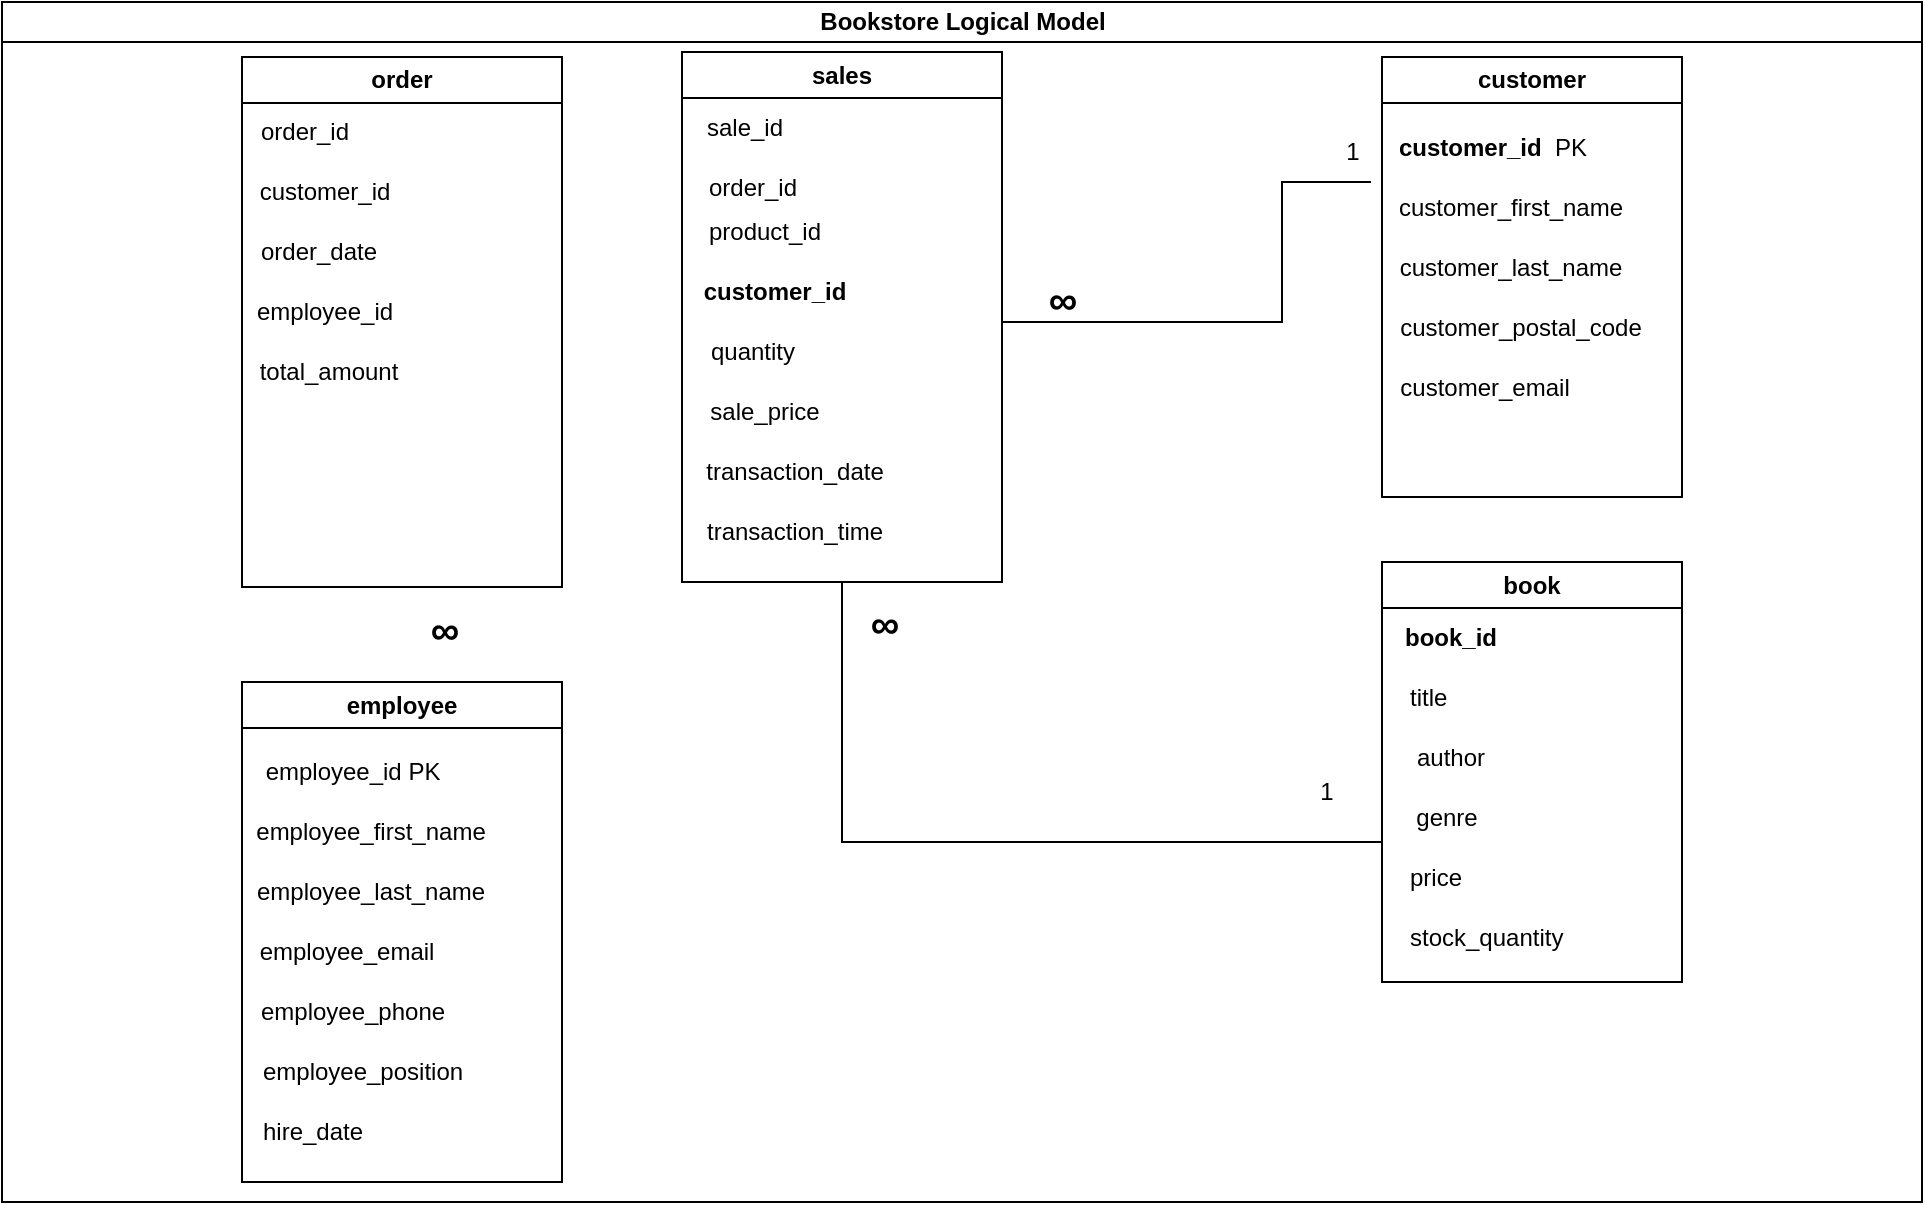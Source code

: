<mxfile version="25.0.3">
  <diagram id="prtHgNgQTEPvFCAcTncT" name="Page-1">
    <mxGraphModel dx="1750" dy="870" grid="1" gridSize="10" guides="1" tooltips="1" connect="1" arrows="1" fold="1" page="1" pageScale="1" pageWidth="827" pageHeight="1169" math="0" shadow="0">
      <root>
        <mxCell id="0" />
        <mxCell id="1" parent="0" />
        <mxCell id="dNxyNK7c78bLwvsdeMH5-11" value="Bookstore Logical Model" style="swimlane;html=1;startSize=20;horizontal=1;containerType=tree;glass=0;" parent="1" vertex="1">
          <mxGeometry x="20" y="100" width="960" height="600" as="geometry" />
        </mxCell>
        <mxCell id="d8qmcgOsmMIcODJ5APxC-32" value="customer" style="swimlane;whiteSpace=wrap;html=1;" parent="dNxyNK7c78bLwvsdeMH5-11" vertex="1">
          <mxGeometry x="690" y="27.5" width="150" height="220" as="geometry" />
        </mxCell>
        <mxCell id="d8qmcgOsmMIcODJ5APxC-33" value="&lt;b&gt;customer_id&amp;nbsp; &lt;/b&gt;PK" style="text;html=1;align=center;verticalAlign=middle;resizable=0;points=[];autosize=1;strokeColor=none;fillColor=none;" parent="d8qmcgOsmMIcODJ5APxC-32" vertex="1">
          <mxGeometry x="-5" y="30" width="120" height="30" as="geometry" />
        </mxCell>
        <mxCell id="d8qmcgOsmMIcODJ5APxC-34" value="customer_first_name" style="text;html=1;align=center;verticalAlign=middle;resizable=0;points=[];autosize=1;strokeColor=none;fillColor=none;" parent="d8qmcgOsmMIcODJ5APxC-32" vertex="1">
          <mxGeometry x="-6" y="60" width="140" height="30" as="geometry" />
        </mxCell>
        <mxCell id="d8qmcgOsmMIcODJ5APxC-35" value="customer_last_name" style="text;html=1;align=center;verticalAlign=middle;resizable=0;points=[];autosize=1;strokeColor=none;fillColor=none;" parent="d8qmcgOsmMIcODJ5APxC-32" vertex="1">
          <mxGeometry x="-1" y="90" width="130" height="30" as="geometry" />
        </mxCell>
        <mxCell id="d8qmcgOsmMIcODJ5APxC-37" value="customer_postal_code" style="text;html=1;align=center;verticalAlign=middle;resizable=0;points=[];autosize=1;strokeColor=none;fillColor=none;" parent="d8qmcgOsmMIcODJ5APxC-32" vertex="1">
          <mxGeometry x="-1" y="120" width="140" height="30" as="geometry" />
        </mxCell>
        <mxCell id="k57DOfLclZUct2LWt8lC-11" value="customer_email" style="text;html=1;align=center;verticalAlign=middle;resizable=0;points=[];autosize=1;strokeColor=none;fillColor=none;" vertex="1" parent="d8qmcgOsmMIcODJ5APxC-32">
          <mxGeometry x="-4" y="150" width="110" height="30" as="geometry" />
        </mxCell>
        <mxCell id="d8qmcgOsmMIcODJ5APxC-38" value="sales" style="swimlane;whiteSpace=wrap;html=1;" parent="dNxyNK7c78bLwvsdeMH5-11" vertex="1">
          <mxGeometry x="340" y="25" width="160" height="265" as="geometry" />
        </mxCell>
        <mxCell id="d8qmcgOsmMIcODJ5APxC-39" value="product_id" style="text;html=1;align=center;verticalAlign=middle;resizable=0;points=[];autosize=1;strokeColor=none;fillColor=none;" parent="d8qmcgOsmMIcODJ5APxC-38" vertex="1">
          <mxGeometry x="1" y="75" width="80" height="30" as="geometry" />
        </mxCell>
        <mxCell id="d8qmcgOsmMIcODJ5APxC-42" value="&lt;b&gt;customer_id&lt;/b&gt;" style="text;html=1;align=center;verticalAlign=middle;resizable=0;points=[];autosize=1;strokeColor=none;fillColor=none;" parent="d8qmcgOsmMIcODJ5APxC-38" vertex="1">
          <mxGeometry x="1" y="105" width="90" height="30" as="geometry" />
        </mxCell>
        <mxCell id="d8qmcgOsmMIcODJ5APxC-43" value="quantity" style="text;html=1;align=center;verticalAlign=middle;resizable=0;points=[];autosize=1;strokeColor=none;fillColor=none;" parent="d8qmcgOsmMIcODJ5APxC-38" vertex="1">
          <mxGeometry y="135" width="70" height="30" as="geometry" />
        </mxCell>
        <mxCell id="d8qmcgOsmMIcODJ5APxC-44" value="sale_price" style="text;html=1;align=center;verticalAlign=middle;resizable=0;points=[];autosize=1;strokeColor=none;fillColor=none;" parent="d8qmcgOsmMIcODJ5APxC-38" vertex="1">
          <mxGeometry x="1" y="165" width="80" height="30" as="geometry" />
        </mxCell>
        <mxCell id="d8qmcgOsmMIcODJ5APxC-45" value="transaction_date" style="text;html=1;align=center;verticalAlign=middle;resizable=0;points=[];autosize=1;strokeColor=none;fillColor=none;" parent="d8qmcgOsmMIcODJ5APxC-38" vertex="1">
          <mxGeometry x="1" y="195" width="110" height="30" as="geometry" />
        </mxCell>
        <mxCell id="k57DOfLclZUct2LWt8lC-12" value="sale_id" style="text;html=1;align=center;verticalAlign=middle;resizable=0;points=[];autosize=1;strokeColor=none;fillColor=none;" vertex="1" parent="d8qmcgOsmMIcODJ5APxC-38">
          <mxGeometry x="1" y="22.5" width="60" height="30" as="geometry" />
        </mxCell>
        <mxCell id="k57DOfLclZUct2LWt8lC-13" value="transaction_time" style="text;html=1;align=center;verticalAlign=middle;resizable=0;points=[];autosize=1;strokeColor=none;fillColor=none;" vertex="1" parent="d8qmcgOsmMIcODJ5APxC-38">
          <mxGeometry x="1" y="225" width="110" height="30" as="geometry" />
        </mxCell>
        <mxCell id="k57DOfLclZUct2LWt8lC-10" value="&lt;b&gt;&lt;font style=&quot;font-size: 20px;&quot;&gt;∞&lt;/font&gt;&lt;/b&gt;" style="text;html=1;align=center;verticalAlign=middle;resizable=0;points=[];autosize=1;strokeColor=none;fillColor=none;" vertex="1" parent="d8qmcgOsmMIcODJ5APxC-38">
          <mxGeometry x="81" y="265" width="40" height="40" as="geometry" />
        </mxCell>
        <mxCell id="k57DOfLclZUct2LWt8lC-29" value="order_id" style="text;html=1;align=center;verticalAlign=middle;resizable=0;points=[];autosize=1;strokeColor=none;fillColor=none;" vertex="1" parent="d8qmcgOsmMIcODJ5APxC-38">
          <mxGeometry y="52.5" width="70" height="30" as="geometry" />
        </mxCell>
        <mxCell id="d8qmcgOsmMIcODJ5APxC-56" value="" style="shape=partialRectangle;whiteSpace=wrap;html=1;top=0;left=0;fillColor=none;" parent="dNxyNK7c78bLwvsdeMH5-11" vertex="1">
          <mxGeometry x="500" y="107.5" width="140" height="52.5" as="geometry" />
        </mxCell>
        <mxCell id="d8qmcgOsmMIcODJ5APxC-57" value="" style="shape=partialRectangle;whiteSpace=wrap;html=1;bottom=0;right=0;fillColor=none;" parent="dNxyNK7c78bLwvsdeMH5-11" vertex="1">
          <mxGeometry x="640" y="90" width="44" height="60" as="geometry" />
        </mxCell>
        <mxCell id="d8qmcgOsmMIcODJ5APxC-58" value="1" style="text;html=1;align=center;verticalAlign=middle;resizable=0;points=[];autosize=1;strokeColor=none;fillColor=none;" parent="dNxyNK7c78bLwvsdeMH5-11" vertex="1">
          <mxGeometry x="660" y="60" width="30" height="30" as="geometry" />
        </mxCell>
        <mxCell id="d8qmcgOsmMIcODJ5APxC-59" value="&lt;b&gt;&lt;font style=&quot;font-size: 20px;&quot;&gt;∞&lt;/font&gt;&lt;/b&gt;" style="text;html=1;align=center;verticalAlign=middle;resizable=0;points=[];autosize=1;strokeColor=none;fillColor=none;" parent="dNxyNK7c78bLwvsdeMH5-11" vertex="1">
          <mxGeometry x="510" y="127.5" width="40" height="40" as="geometry" />
        </mxCell>
        <mxCell id="k57DOfLclZUct2LWt8lC-1" value="book" style="swimlane;whiteSpace=wrap;html=1;" vertex="1" parent="dNxyNK7c78bLwvsdeMH5-11">
          <mxGeometry x="690" y="280" width="150" height="210" as="geometry" />
        </mxCell>
        <mxCell id="k57DOfLclZUct2LWt8lC-2" value="&lt;b&gt;book_id&lt;/b&gt;" style="text;html=1;align=center;verticalAlign=middle;resizable=0;points=[];autosize=1;strokeColor=none;fillColor=none;" vertex="1" parent="k57DOfLclZUct2LWt8lC-1">
          <mxGeometry x="-1" y="22.5" width="70" height="30" as="geometry" />
        </mxCell>
        <mxCell id="k57DOfLclZUct2LWt8lC-3" value="title" style="text;html=1;align=left;verticalAlign=middle;resizable=0;points=[];autosize=1;strokeColor=none;fillColor=none;" vertex="1" parent="k57DOfLclZUct2LWt8lC-1">
          <mxGeometry x="12" y="52.5" width="40" height="30" as="geometry" />
        </mxCell>
        <mxCell id="k57DOfLclZUct2LWt8lC-4" value="author" style="text;html=1;align=center;verticalAlign=middle;resizable=0;points=[];autosize=1;strokeColor=none;fillColor=none;" vertex="1" parent="k57DOfLclZUct2LWt8lC-1">
          <mxGeometry x="4" y="82.5" width="60" height="30" as="geometry" />
        </mxCell>
        <mxCell id="k57DOfLclZUct2LWt8lC-5" value="genre" style="text;html=1;align=center;verticalAlign=middle;resizable=0;points=[];autosize=1;strokeColor=none;fillColor=none;" vertex="1" parent="k57DOfLclZUct2LWt8lC-1">
          <mxGeometry x="7" y="112.5" width="50" height="30" as="geometry" />
        </mxCell>
        <mxCell id="k57DOfLclZUct2LWt8lC-6" value="price" style="text;html=1;align=left;verticalAlign=middle;resizable=0;points=[];autosize=1;strokeColor=none;fillColor=none;" vertex="1" parent="k57DOfLclZUct2LWt8lC-1">
          <mxGeometry x="12" y="142.5" width="50" height="30" as="geometry" />
        </mxCell>
        <mxCell id="k57DOfLclZUct2LWt8lC-7" value="stock_quantity" style="text;html=1;align=left;verticalAlign=middle;resizable=0;points=[];autosize=1;strokeColor=none;fillColor=none;" vertex="1" parent="k57DOfLclZUct2LWt8lC-1">
          <mxGeometry x="12" y="172.5" width="100" height="30" as="geometry" />
        </mxCell>
        <mxCell id="k57DOfLclZUct2LWt8lC-8" value="" style="shape=partialRectangle;whiteSpace=wrap;html=1;top=0;left=0;fillColor=none;direction=south;" vertex="1" parent="dNxyNK7c78bLwvsdeMH5-11">
          <mxGeometry x="420" y="290" width="270" height="130" as="geometry" />
        </mxCell>
        <mxCell id="k57DOfLclZUct2LWt8lC-9" value="1" style="text;html=1;align=center;verticalAlign=middle;resizable=0;points=[];autosize=1;strokeColor=none;fillColor=none;" vertex="1" parent="dNxyNK7c78bLwvsdeMH5-11">
          <mxGeometry x="647" y="380" width="30" height="30" as="geometry" />
        </mxCell>
        <mxCell id="k57DOfLclZUct2LWt8lC-20" value="o&lt;span style=&quot;background-color: initial;&quot;&gt;rder&lt;/span&gt;" style="swimlane;whiteSpace=wrap;html=1;" vertex="1" parent="dNxyNK7c78bLwvsdeMH5-11">
          <mxGeometry x="120" y="27.5" width="160" height="265" as="geometry" />
        </mxCell>
        <mxCell id="k57DOfLclZUct2LWt8lC-22" value="customer_id" style="text;html=1;align=center;verticalAlign=middle;resizable=0;points=[];autosize=1;strokeColor=none;fillColor=none;" vertex="1" parent="k57DOfLclZUct2LWt8lC-20">
          <mxGeometry x="-4" y="52.5" width="90" height="30" as="geometry" />
        </mxCell>
        <mxCell id="k57DOfLclZUct2LWt8lC-23" value="employee_id" style="text;html=1;align=center;verticalAlign=middle;resizable=0;points=[];autosize=1;strokeColor=none;fillColor=none;" vertex="1" parent="k57DOfLclZUct2LWt8lC-20">
          <mxGeometry x="-4" y="112.5" width="90" height="30" as="geometry" />
        </mxCell>
        <mxCell id="k57DOfLclZUct2LWt8lC-24" value="total_amount" style="text;html=1;align=center;verticalAlign=middle;resizable=0;points=[];autosize=1;strokeColor=none;fillColor=none;" vertex="1" parent="k57DOfLclZUct2LWt8lC-20">
          <mxGeometry x="-2" y="142.5" width="90" height="30" as="geometry" />
        </mxCell>
        <mxCell id="k57DOfLclZUct2LWt8lC-26" value="order_id" style="text;html=1;align=center;verticalAlign=middle;resizable=0;points=[];autosize=1;strokeColor=none;fillColor=none;" vertex="1" parent="k57DOfLclZUct2LWt8lC-20">
          <mxGeometry x="-4" y="22.5" width="70" height="30" as="geometry" />
        </mxCell>
        <mxCell id="k57DOfLclZUct2LWt8lC-27" value="order_date" style="text;html=1;align=center;verticalAlign=middle;resizable=0;points=[];autosize=1;strokeColor=none;fillColor=none;" vertex="1" parent="k57DOfLclZUct2LWt8lC-20">
          <mxGeometry x="-2" y="82.5" width="80" height="30" as="geometry" />
        </mxCell>
        <mxCell id="k57DOfLclZUct2LWt8lC-28" value="&lt;b&gt;&lt;font style=&quot;font-size: 20px;&quot;&gt;∞&lt;/font&gt;&lt;/b&gt;" style="text;html=1;align=center;verticalAlign=middle;resizable=0;points=[];autosize=1;strokeColor=none;fillColor=none;" vertex="1" parent="k57DOfLclZUct2LWt8lC-20">
          <mxGeometry x="81" y="265" width="40" height="40" as="geometry" />
        </mxCell>
        <mxCell id="k57DOfLclZUct2LWt8lC-30" value="employee" style="swimlane;whiteSpace=wrap;html=1;" vertex="1" parent="dNxyNK7c78bLwvsdeMH5-11">
          <mxGeometry x="120" y="340" width="160" height="250" as="geometry" />
        </mxCell>
        <mxCell id="k57DOfLclZUct2LWt8lC-31" value="employee_id PK" style="text;html=1;align=center;verticalAlign=middle;resizable=0;points=[];autosize=1;strokeColor=none;fillColor=none;" vertex="1" parent="k57DOfLclZUct2LWt8lC-30">
          <mxGeometry y="30" width="110" height="30" as="geometry" />
        </mxCell>
        <mxCell id="k57DOfLclZUct2LWt8lC-32" value="employee_first_name" style="text;html=1;align=center;verticalAlign=middle;resizable=0;points=[];autosize=1;strokeColor=none;fillColor=none;" vertex="1" parent="k57DOfLclZUct2LWt8lC-30">
          <mxGeometry x="-6" y="60" width="140" height="30" as="geometry" />
        </mxCell>
        <mxCell id="k57DOfLclZUct2LWt8lC-33" value="employee_last_name" style="text;html=1;align=center;verticalAlign=middle;resizable=0;points=[];autosize=1;strokeColor=none;fillColor=none;" vertex="1" parent="k57DOfLclZUct2LWt8lC-30">
          <mxGeometry x="-6" y="90" width="140" height="30" as="geometry" />
        </mxCell>
        <mxCell id="k57DOfLclZUct2LWt8lC-34" value="employee_position" style="text;html=1;align=center;verticalAlign=middle;resizable=0;points=[];autosize=1;strokeColor=none;fillColor=none;" vertex="1" parent="k57DOfLclZUct2LWt8lC-30">
          <mxGeometry y="180" width="120" height="30" as="geometry" />
        </mxCell>
        <mxCell id="k57DOfLclZUct2LWt8lC-35" value="employee_email" style="text;html=1;align=center;verticalAlign=middle;resizable=0;points=[];autosize=1;strokeColor=none;fillColor=none;" vertex="1" parent="k57DOfLclZUct2LWt8lC-30">
          <mxGeometry x="-3" y="120" width="110" height="30" as="geometry" />
        </mxCell>
        <mxCell id="k57DOfLclZUct2LWt8lC-36" value="employee_phone" style="text;html=1;align=center;verticalAlign=middle;resizable=0;points=[];autosize=1;strokeColor=none;fillColor=none;" vertex="1" parent="k57DOfLclZUct2LWt8lC-30">
          <mxGeometry x="-5" y="150" width="120" height="30" as="geometry" />
        </mxCell>
        <mxCell id="k57DOfLclZUct2LWt8lC-37" value="hire_date" style="text;html=1;align=center;verticalAlign=middle;resizable=0;points=[];autosize=1;strokeColor=none;fillColor=none;" vertex="1" parent="k57DOfLclZUct2LWt8lC-30">
          <mxGeometry y="210" width="70" height="30" as="geometry" />
        </mxCell>
      </root>
    </mxGraphModel>
  </diagram>
</mxfile>
